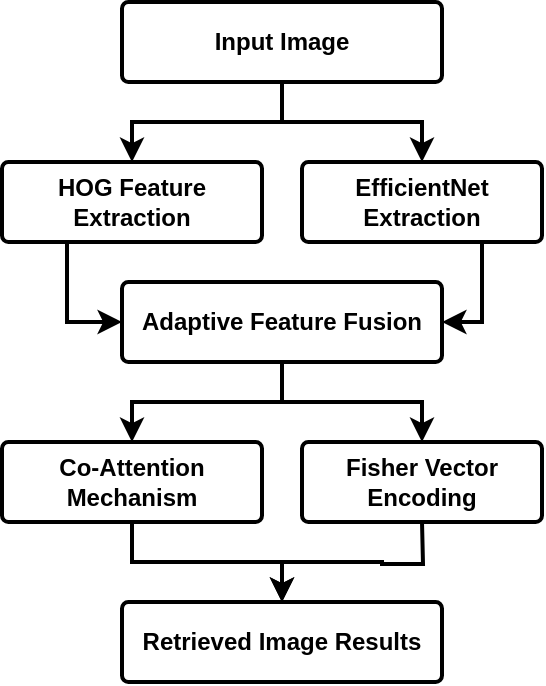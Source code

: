 <mxfile version="26.2.8">
  <diagram name="Page-1" id="7atDqDjZ4vKjEj2NSeFB">
    <mxGraphModel dx="474" dy="255" grid="1" gridSize="10" guides="1" tooltips="1" connect="1" arrows="1" fold="1" page="1" pageScale="1" pageWidth="1169" pageHeight="827" math="0" shadow="0">
      <root>
        <mxCell id="0" />
        <mxCell id="1" parent="0" />
        <mxCell id="HI6qSiooYZO7LKn1hE1g-8" style="edgeStyle=orthogonalEdgeStyle;rounded=0;orthogonalLoop=1;jettySize=auto;html=1;exitX=0.5;exitY=1;exitDx=0;exitDy=0;entryX=0.5;entryY=0;entryDx=0;entryDy=0;strokeWidth=2;fontStyle=1" edge="1" parent="1" source="HI6qSiooYZO7LKn1hE1g-1" target="HI6qSiooYZO7LKn1hE1g-2">
          <mxGeometry relative="1" as="geometry" />
        </mxCell>
        <mxCell id="HI6qSiooYZO7LKn1hE1g-9" style="edgeStyle=orthogonalEdgeStyle;rounded=0;orthogonalLoop=1;jettySize=auto;html=1;exitX=0.5;exitY=1;exitDx=0;exitDy=0;entryX=0.5;entryY=0;entryDx=0;entryDy=0;strokeWidth=2;fontStyle=1" edge="1" parent="1" source="HI6qSiooYZO7LKn1hE1g-1" target="HI6qSiooYZO7LKn1hE1g-5">
          <mxGeometry relative="1" as="geometry" />
        </mxCell>
        <mxCell id="HI6qSiooYZO7LKn1hE1g-1" value="Input Image" style="rounded=1;whiteSpace=wrap;html=1;imageHeight=24;arcSize=8;strokeWidth=2;fontStyle=1" vertex="1" parent="1">
          <mxGeometry x="280" y="80" width="160" height="40" as="geometry" />
        </mxCell>
        <mxCell id="HI6qSiooYZO7LKn1hE1g-16" style="edgeStyle=orthogonalEdgeStyle;rounded=0;orthogonalLoop=1;jettySize=auto;html=1;exitX=0.25;exitY=1;exitDx=0;exitDy=0;entryX=0;entryY=0.5;entryDx=0;entryDy=0;strokeWidth=2;" edge="1" parent="1" source="HI6qSiooYZO7LKn1hE1g-2" target="HI6qSiooYZO7LKn1hE1g-3">
          <mxGeometry relative="1" as="geometry" />
        </mxCell>
        <mxCell id="HI6qSiooYZO7LKn1hE1g-2" value="HOG Feature Extraction" style="rounded=1;whiteSpace=wrap;html=1;imageHeight=24;arcSize=8;strokeWidth=2;fontStyle=1" vertex="1" parent="1">
          <mxGeometry x="220" y="160" width="130" height="40" as="geometry" />
        </mxCell>
        <mxCell id="HI6qSiooYZO7LKn1hE1g-12" style="edgeStyle=orthogonalEdgeStyle;rounded=0;orthogonalLoop=1;jettySize=auto;html=1;exitX=0.5;exitY=1;exitDx=0;exitDy=0;entryX=0.5;entryY=0;entryDx=0;entryDy=0;strokeWidth=2;fontStyle=1" edge="1" parent="1" source="HI6qSiooYZO7LKn1hE1g-3" target="HI6qSiooYZO7LKn1hE1g-4">
          <mxGeometry relative="1" as="geometry" />
        </mxCell>
        <mxCell id="HI6qSiooYZO7LKn1hE1g-13" style="edgeStyle=orthogonalEdgeStyle;rounded=0;orthogonalLoop=1;jettySize=auto;html=1;exitX=0.5;exitY=1;exitDx=0;exitDy=0;entryX=0.5;entryY=0;entryDx=0;entryDy=0;strokeWidth=2;fontStyle=1" edge="1" parent="1" source="HI6qSiooYZO7LKn1hE1g-3" target="HI6qSiooYZO7LKn1hE1g-6">
          <mxGeometry relative="1" as="geometry" />
        </mxCell>
        <mxCell id="HI6qSiooYZO7LKn1hE1g-3" value="Adaptive Feature Fusion" style="rounded=1;whiteSpace=wrap;html=1;imageHeight=24;arcSize=8;strokeWidth=2;fontStyle=1" vertex="1" parent="1">
          <mxGeometry x="280" y="220" width="160" height="40" as="geometry" />
        </mxCell>
        <mxCell id="HI6qSiooYZO7LKn1hE1g-14" style="edgeStyle=orthogonalEdgeStyle;rounded=0;orthogonalLoop=1;jettySize=auto;html=1;exitX=0.5;exitY=1;exitDx=0;exitDy=0;entryX=0.5;entryY=0;entryDx=0;entryDy=0;strokeWidth=2;fontStyle=1" edge="1" parent="1" source="HI6qSiooYZO7LKn1hE1g-4" target="HI6qSiooYZO7LKn1hE1g-7">
          <mxGeometry relative="1" as="geometry" />
        </mxCell>
        <mxCell id="HI6qSiooYZO7LKn1hE1g-4" value="Co-Attention Mechanism" style="rounded=1;whiteSpace=wrap;html=1;imageHeight=24;arcSize=8;strokeWidth=2;fontStyle=1" vertex="1" parent="1">
          <mxGeometry x="220" y="300" width="130" height="40" as="geometry" />
        </mxCell>
        <mxCell id="HI6qSiooYZO7LKn1hE1g-17" style="edgeStyle=orthogonalEdgeStyle;rounded=0;orthogonalLoop=1;jettySize=auto;html=1;exitX=0.75;exitY=1;exitDx=0;exitDy=0;entryX=1;entryY=0.5;entryDx=0;entryDy=0;strokeWidth=2;" edge="1" parent="1" source="HI6qSiooYZO7LKn1hE1g-5" target="HI6qSiooYZO7LKn1hE1g-3">
          <mxGeometry relative="1" as="geometry" />
        </mxCell>
        <mxCell id="HI6qSiooYZO7LKn1hE1g-5" value="EfficientNet Extraction" style="rounded=1;whiteSpace=wrap;html=1;imageHeight=24;arcSize=8;strokeWidth=2;fontStyle=1" vertex="1" parent="1">
          <mxGeometry x="370" y="160" width="120" height="40" as="geometry" />
        </mxCell>
        <mxCell id="HI6qSiooYZO7LKn1hE1g-15" style="edgeStyle=orthogonalEdgeStyle;rounded=0;orthogonalLoop=1;jettySize=auto;html=1;exitX=0.5;exitY=1;exitDx=0;exitDy=0;entryX=0.5;entryY=0;entryDx=0;entryDy=0;strokeWidth=2;fontStyle=1" edge="1" parent="1" target="HI6qSiooYZO7LKn1hE1g-7">
          <mxGeometry relative="1" as="geometry">
            <mxPoint x="430" y="340" as="sourcePoint" />
          </mxGeometry>
        </mxCell>
        <mxCell id="HI6qSiooYZO7LKn1hE1g-6" value="Fisher Vector Encoding" style="rounded=1;whiteSpace=wrap;html=1;imageHeight=24;arcSize=8;strokeWidth=2;fontStyle=1" vertex="1" parent="1">
          <mxGeometry x="370" y="300" width="120" height="40" as="geometry" />
        </mxCell>
        <mxCell id="HI6qSiooYZO7LKn1hE1g-7" value="Retrieved Image Results" style="rounded=1;whiteSpace=wrap;html=1;imageHeight=24;arcSize=8;strokeWidth=2;fontStyle=1" vertex="1" parent="1">
          <mxGeometry x="280" y="380" width="160" height="40" as="geometry" />
        </mxCell>
      </root>
    </mxGraphModel>
  </diagram>
</mxfile>
